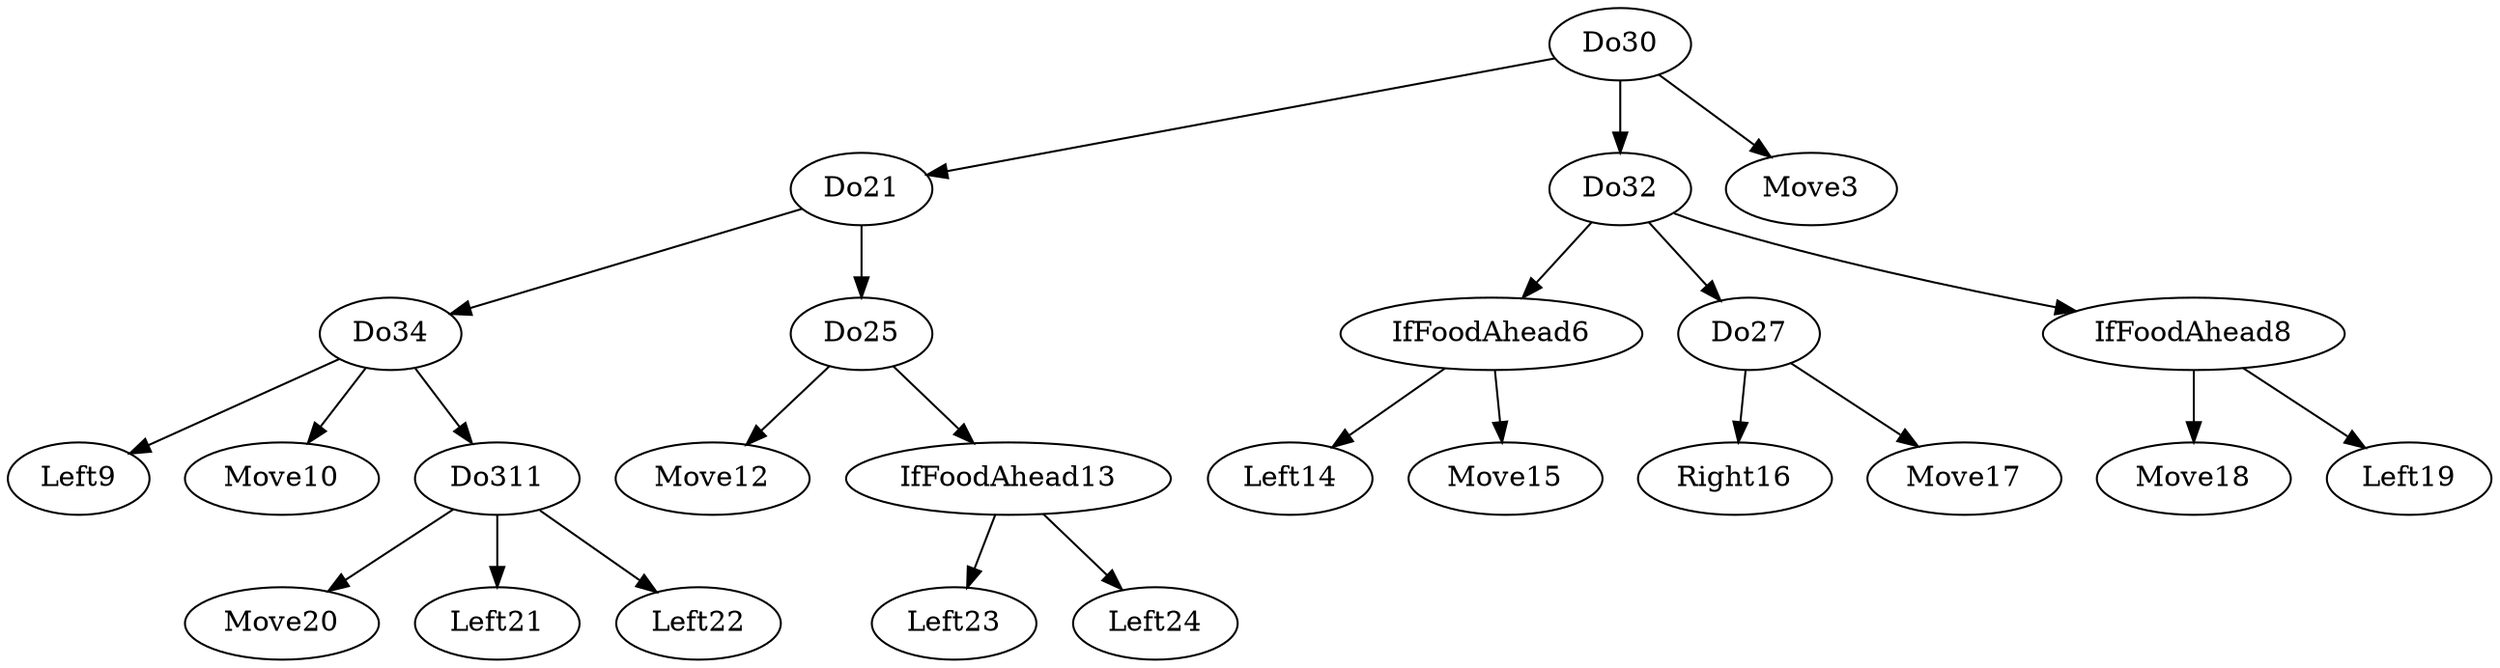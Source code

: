 digraph T {
	Do30 -> Do21;
	Do30 -> Do32;
	Do30 -> Move3;
	Do21 -> Do34;
	Do21 -> Do25;
	Do32 -> IfFoodAhead6;
	Do32 -> Do27;
	Do32 -> IfFoodAhead8;
	Do34 -> Left9;
	Do34 -> Move10;
	Do34 -> Do311;
	Do25 -> Move12;
	Do25 -> IfFoodAhead13;
	IfFoodAhead6 -> Left14;
	IfFoodAhead6 -> Move15;
	Do27 -> Right16;
	Do27 -> Move17;
	IfFoodAhead8 -> Move18;
	IfFoodAhead8 -> Left19;
	Do311 -> Move20;
	Do311 -> Left21;
	Do311 -> Left22;
	IfFoodAhead13 -> Left23;
	IfFoodAhead13 -> Left24;
}
